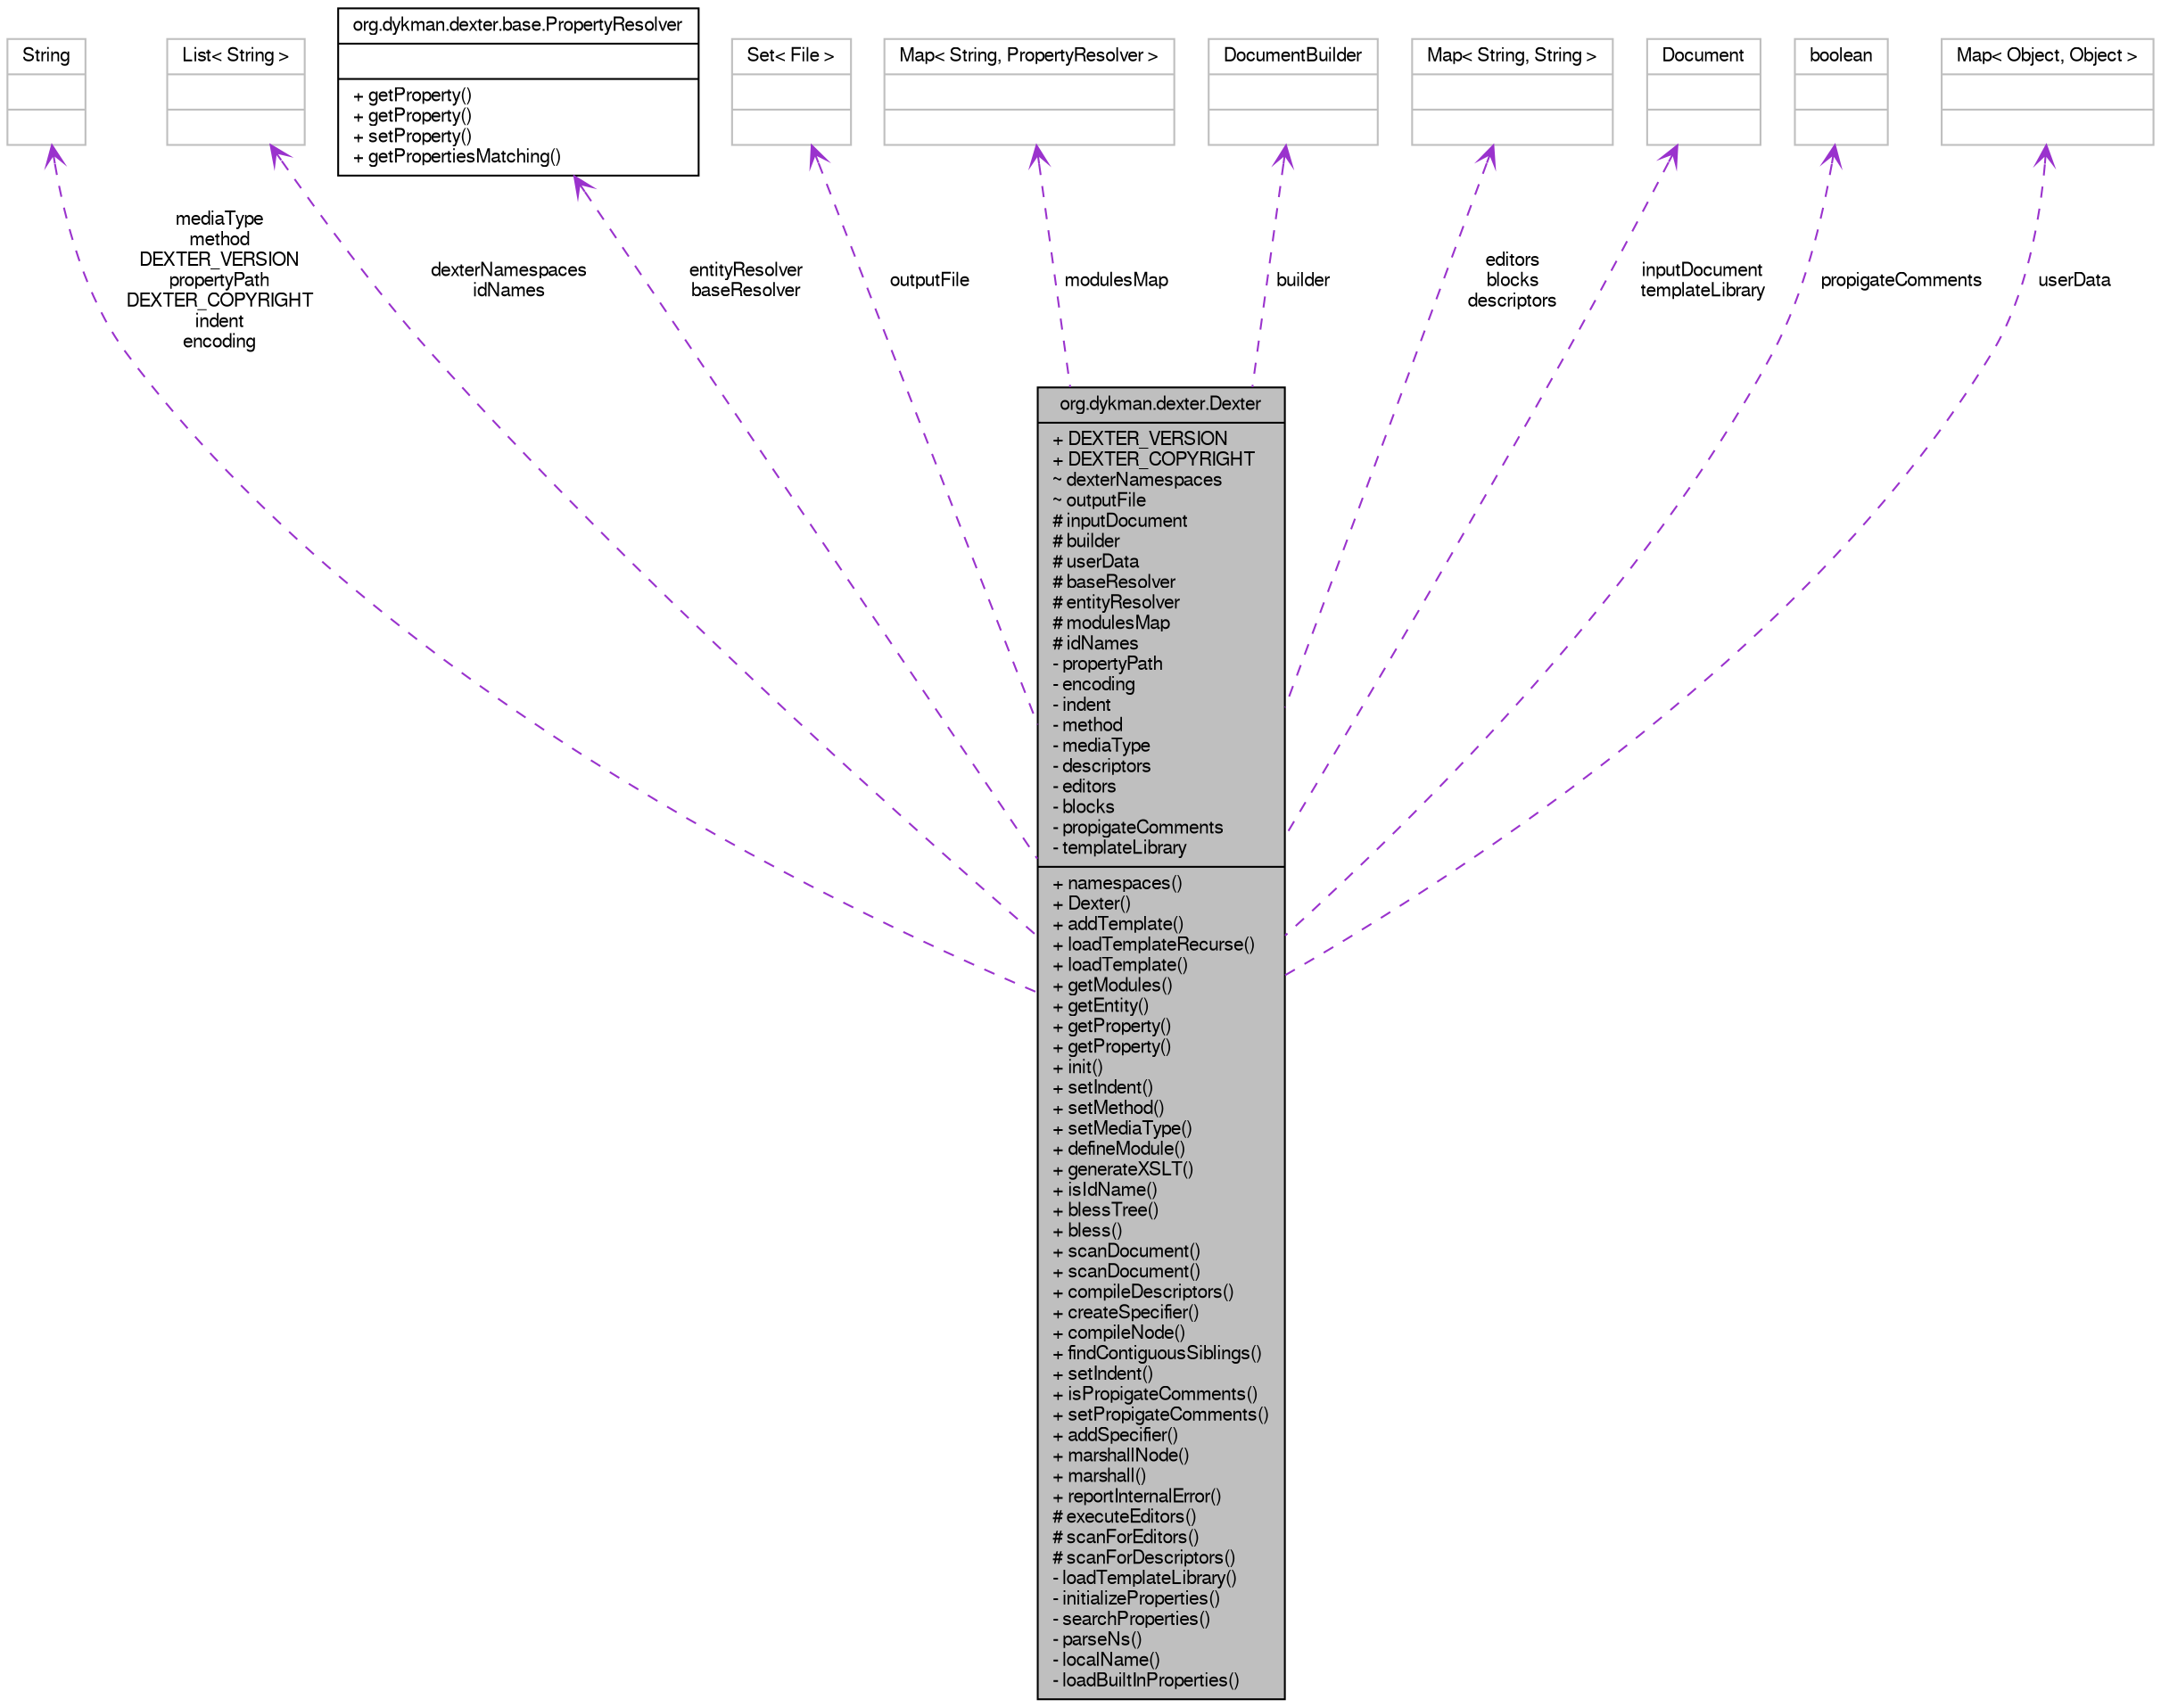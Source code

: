 digraph G
{
  bgcolor="transparent";
  edge [fontname="FreeSans",fontsize=10,labelfontname="FreeSans",labelfontsize=10];
  node [fontname="FreeSans",fontsize=10,shape=record];
  Node1 [label="{org.dykman.dexter.Dexter\n|+ DEXTER_VERSION\l+ DEXTER_COPYRIGHT\l~ dexterNamespaces\l~ outputFile\l# inputDocument\l# builder\l# userData\l# baseResolver\l# entityResolver\l# modulesMap\l# idNames\l- propertyPath\l- encoding\l- indent\l- method\l- mediaType\l- descriptors\l- editors\l- blocks\l- propigateComments\l- templateLibrary\l|+ namespaces()\l+ Dexter()\l+ addTemplate()\l+ loadTemplateRecurse()\l+ loadTemplate()\l+ getModules()\l+ getEntity()\l+ getProperty()\l+ getProperty()\l+ init()\l+ setIndent()\l+ setMethod()\l+ setMediaType()\l+ defineModule()\l+ generateXSLT()\l+ isIdName()\l+ blessTree()\l+ bless()\l+ scanDocument()\l+ scanDocument()\l+ compileDescriptors()\l+ createSpecifier()\l+ compileNode()\l+ findContiguousSiblings()\l+ setIndent()\l+ isPropigateComments()\l+ setPropigateComments()\l+ addSpecifier()\l+ marshallNode()\l+ marshall()\l+ reportInternalError()\l# executeEditors()\l# scanForEditors()\l# scanForDescriptors()\l- loadTemplateLibrary()\l- initializeProperties()\l- searchProperties()\l- parseNs()\l- localName()\l- loadBuiltInProperties()\l}",height=0.2,width=0.4,color="black", fillcolor="grey75", style="filled" fontcolor="black"];
  Node2 -> Node1 [dir=back,color="darkorchid3",fontsize=10,style="dashed",label="mediaType\nmethod\nDEXTER_VERSION\npropertyPath\nDEXTER_COPYRIGHT\nindent\nencoding",arrowtail="open",fontname="FreeSans"];
  Node2 [label="{String\n||}",height=0.2,width=0.4,color="grey75"];
  Node3 -> Node1 [dir=back,color="darkorchid3",fontsize=10,style="dashed",label="dexterNamespaces\nidNames",arrowtail="open",fontname="FreeSans"];
  Node3 [label="{List\< String \>\n||}",height=0.2,width=0.4,color="grey75"];
  Node4 -> Node1 [dir=back,color="darkorchid3",fontsize=10,style="dashed",label="entityResolver\nbaseResolver",arrowtail="open",fontname="FreeSans"];
  Node4 [label="{org.dykman.dexter.base.PropertyResolver\n||+ getProperty()\l+ getProperty()\l+ setProperty()\l+ getPropertiesMatching()\l}",height=0.2,width=0.4,color="black",URL="$interfaceorg_1_1dykman_1_1dexter_1_1base_1_1PropertyResolver.html"];
  Node5 -> Node1 [dir=back,color="darkorchid3",fontsize=10,style="dashed",label="outputFile",arrowtail="open",fontname="FreeSans"];
  Node5 [label="{Set\< File \>\n||}",height=0.2,width=0.4,color="grey75"];
  Node6 -> Node1 [dir=back,color="darkorchid3",fontsize=10,style="dashed",label="modulesMap",arrowtail="open",fontname="FreeSans"];
  Node6 [label="{Map\< String, PropertyResolver \>\n||}",height=0.2,width=0.4,color="grey75"];
  Node7 -> Node1 [dir=back,color="darkorchid3",fontsize=10,style="dashed",label="builder",arrowtail="open",fontname="FreeSans"];
  Node7 [label="{DocumentBuilder\n||}",height=0.2,width=0.4,color="grey75"];
  Node8 -> Node1 [dir=back,color="darkorchid3",fontsize=10,style="dashed",label="editors\nblocks\ndescriptors",arrowtail="open",fontname="FreeSans"];
  Node8 [label="{Map\< String, String \>\n||}",height=0.2,width=0.4,color="grey75"];
  Node9 -> Node1 [dir=back,color="darkorchid3",fontsize=10,style="dashed",label="inputDocument\ntemplateLibrary",arrowtail="open",fontname="FreeSans"];
  Node9 [label="{Document\n||}",height=0.2,width=0.4,color="grey75"];
  Node10 -> Node1 [dir=back,color="darkorchid3",fontsize=10,style="dashed",label="propigateComments",arrowtail="open",fontname="FreeSans"];
  Node10 [label="{boolean\n||}",height=0.2,width=0.4,color="grey75"];
  Node11 -> Node1 [dir=back,color="darkorchid3",fontsize=10,style="dashed",label="userData",arrowtail="open",fontname="FreeSans"];
  Node11 [label="{Map\< Object, Object \>\n||}",height=0.2,width=0.4,color="grey75"];
}
